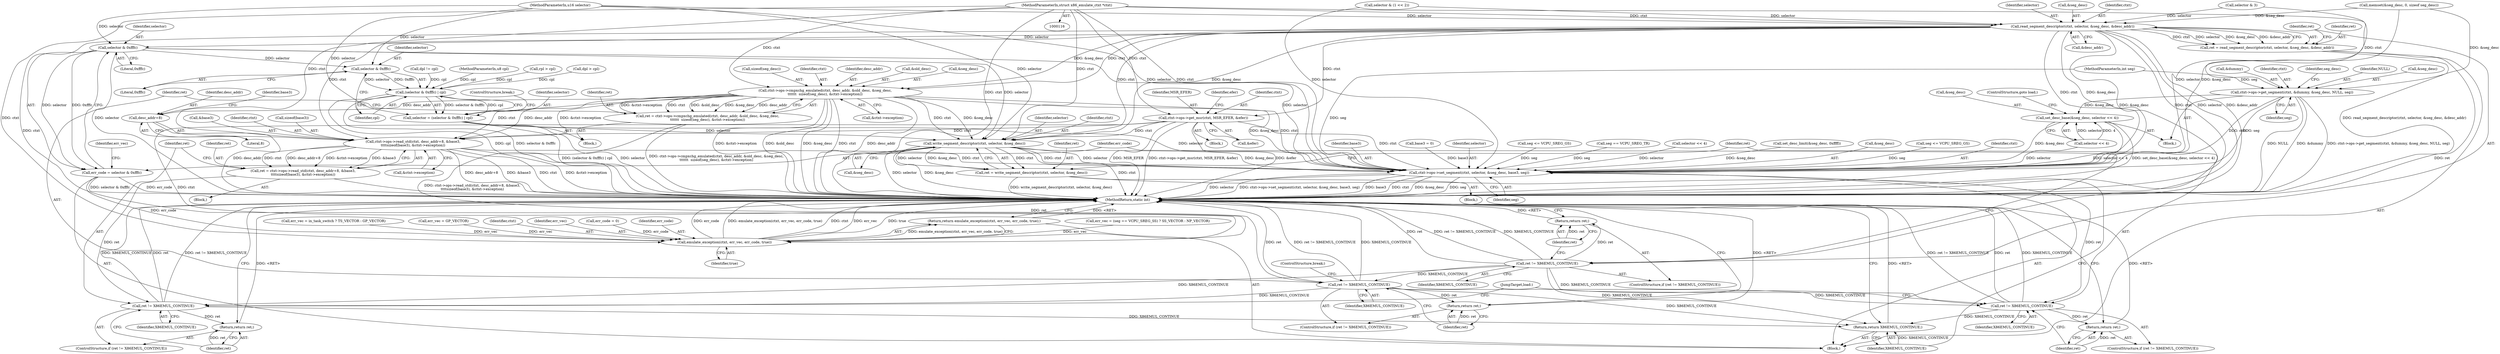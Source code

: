 digraph "0_linux_d1442d85cc30ea75f7d399474ca738e0bc96f715@pointer" {
"1000117" [label="(MethodParameterIn,struct x86_emulate_ctxt *ctxt)"];
"1000162" [label="(Call,ctxt->ops->get_segment(ctxt, &dummy, &seg_desc, NULL, seg))"];
"1000170" [label="(Call,set_desc_base(&seg_desc, selector << 4))"];
"1000546" [label="(Call,ctxt->ops->set_segment(ctxt, selector, &seg_desc, base3, seg))"];
"1000266" [label="(Call,read_segment_descriptor(ctxt, selector, &seg_desc, &desc_addr))"];
"1000264" [label="(Call,ret = read_segment_descriptor(ctxt, selector, &seg_desc, &desc_addr))"];
"1000274" [label="(Call,ret != X86EMUL_CONTINUE)"];
"1000277" [label="(Return,return ret;)"];
"1000447" [label="(Call,ret != X86EMUL_CONTINUE)"];
"1000450" [label="(Return,return ret;)"];
"1000511" [label="(Call,ret != X86EMUL_CONTINUE)"];
"1000514" [label="(Return,return ret;)"];
"1000553" [label="(Return,return X86EMUL_CONTINUE;)"];
"1000540" [label="(Call,ret != X86EMUL_CONTINUE)"];
"1000543" [label="(Return,return ret;)"];
"1000281" [label="(Call,selector & 0xfffc)"];
"1000279" [label="(Call,err_code = selector & 0xfffc)"];
"1000557" [label="(Call,emulate_exception(ctxt, err_vec, err_code, true))"];
"1000556" [label="(Return,return emulate_exception(ctxt, err_vec, err_code, true);)"];
"1000400" [label="(Call,selector & 0xfffc)"];
"1000399" [label="(Call,(selector & 0xfffc) | cpl)"];
"1000397" [label="(Call,selector = (selector & 0xfffc) | cpl)"];
"1000505" [label="(Call,write_segment_descriptor(ctxt, selector, &seg_desc))"];
"1000503" [label="(Call,ret = write_segment_descriptor(ctxt, selector, &seg_desc))"];
"1000387" [label="(Call,ctxt->ops->get_msr(ctxt, MSR_EFER, &efer))"];
"1000526" [label="(Call,ctxt->ops->read_std(ctxt, desc_addr+8, &base3,\n\t\t\t\tsizeof(base3), &ctxt->exception))"];
"1000524" [label="(Call,ret = ctxt->ops->read_std(ctxt, desc_addr+8, &base3,\n\t\t\t\tsizeof(base3), &ctxt->exception))"];
"1000433" [label="(Call,ctxt->ops->cmpxchg_emulated(ctxt, desc_addr, &old_desc, &seg_desc,\n\t\t\t\t\t\t  sizeof(seg_desc), &ctxt->exception))"];
"1000431" [label="(Call,ret = ctxt->ops->cmpxchg_emulated(ctxt, desc_addr, &old_desc, &seg_desc,\n\t\t\t\t\t\t  sizeof(seg_desc), &ctxt->exception))"];
"1000528" [label="(Call,desc_addr+8)"];
"1000432" [label="(Identifier,ret)"];
"1000120" [label="(MethodParameterIn,u8 cpl)"];
"1000433" [label="(Call,ctxt->ops->cmpxchg_emulated(ctxt, desc_addr, &old_desc, &seg_desc,\n\t\t\t\t\t\t  sizeof(seg_desc), &ctxt->exception))"];
"1000171" [label="(Call,&seg_desc)"];
"1000162" [label="(Call,ctxt->ops->get_segment(ctxt, &dummy, &seg_desc, NULL, seg))"];
"1000387" [label="(Call,ctxt->ops->get_msr(ctxt, MSR_EFER, &efer))"];
"1000277" [label="(Return,return ret;)"];
"1000401" [label="(Identifier,selector)"];
"1000400" [label="(Call,selector & 0xfffc)"];
"1000440" [label="(Call,sizeof(seg_desc))"];
"1000532" [label="(Identifier,base3)"];
"1000269" [label="(Call,&seg_desc)"];
"1000448" [label="(Identifier,ret)"];
"1000551" [label="(Identifier,base3)"];
"1000541" [label="(Identifier,ret)"];
"1000431" [label="(Call,ret = ctxt->ops->cmpxchg_emulated(ctxt, desc_addr, &old_desc, &seg_desc,\n\t\t\t\t\t\t  sizeof(seg_desc), &ctxt->exception))"];
"1000255" [label="(Call,selector & (1 << 2))"];
"1000507" [label="(Identifier,selector)"];
"1000528" [label="(Call,desc_addr+8)"];
"1000531" [label="(Call,&base3)"];
"1000390" [label="(Call,&efer)"];
"1000561" [label="(Identifier,true)"];
"1000523" [label="(Block,)"];
"1000267" [label="(Identifier,ctxt)"];
"1000545" [label="(JumpTarget,load:)"];
"1000434" [label="(Identifier,ctxt)"];
"1000527" [label="(Identifier,ctxt)"];
"1000172" [label="(Identifier,seg_desc)"];
"1000556" [label="(Return,return emulate_exception(ctxt, err_vec, err_code, true);)"];
"1000382" [label="(Block,)"];
"1000117" [label="(MethodParameterIn,struct x86_emulate_ctxt *ctxt)"];
"1000281" [label="(Call,selector & 0xfffc)"];
"1000168" [label="(Identifier,NULL)"];
"1000274" [label="(Call,ret != X86EMUL_CONTINUE)"];
"1000508" [label="(Call,&seg_desc)"];
"1000452" [label="(ControlStructure,break;)"];
"1000176" [label="(ControlStructure,goto load;)"];
"1000146" [label="(Call,base3 = 0)"];
"1000273" [label="(ControlStructure,if (ret != X86EMUL_CONTINUE))"];
"1000435" [label="(Identifier,desc_addr)"];
"1000268" [label="(Identifier,selector)"];
"1000450" [label="(Return,return ret;)"];
"1000449" [label="(Identifier,X86EMUL_CONTINUE)"];
"1000306" [label="(Call,err_vec = (seg == VCPU_SREG_SS) ? SS_VECTOR : NP_VECTOR)"];
"1000122" [label="(Block,)"];
"1000525" [label="(Identifier,ret)"];
"1000543" [label="(Return,return ret;)"];
"1000552" [label="(Identifier,seg)"];
"1000513" [label="(Identifier,X86EMUL_CONTINUE)"];
"1000548" [label="(Identifier,selector)"];
"1000292" [label="(Call,seg <= VCPU_SREG_GS)"];
"1000266" [label="(Call,read_segment_descriptor(ctxt, selector, &seg_desc, &desc_addr))"];
"1000529" [label="(Identifier,desc_addr)"];
"1000275" [label="(Identifier,ret)"];
"1000544" [label="(Identifier,ret)"];
"1000535" [label="(Call,&ctxt->exception)"];
"1000170" [label="(Call,set_desc_base(&seg_desc, selector << 4))"];
"1000161" [label="(Block,)"];
"1000284" [label="(Call,err_vec = in_task_switch ? TS_VECTOR : GP_VECTOR)"];
"1000402" [label="(Literal,0xfffc)"];
"1000367" [label="(Call,rpl > cpl)"];
"1000526" [label="(Call,ctxt->ops->read_std(ctxt, desc_addr+8, &base3,\n\t\t\t\tsizeof(base3), &ctxt->exception))"];
"1000166" [label="(Call,&seg_desc)"];
"1000546" [label="(Call,ctxt->ops->set_segment(ctxt, selector, &seg_desc, base3, seg))"];
"1000359" [label="(Call,dpl > cpl)"];
"1000173" [label="(Call,selector << 4)"];
"1000128" [label="(Call,err_vec = GP_VECTOR)"];
"1000222" [label="(Call,selector & 3)"];
"1000511" [label="(Call,ret != X86EMUL_CONTINUE)"];
"1000322" [label="(Block,)"];
"1000169" [label="(Identifier,seg)"];
"1000505" [label="(Call,write_segment_descriptor(ctxt, selector, &seg_desc))"];
"1000515" [label="(Identifier,ret)"];
"1000280" [label="(Identifier,err_code)"];
"1000558" [label="(Identifier,ctxt)"];
"1000514" [label="(Return,return ret;)"];
"1000559" [label="(Identifier,err_vec)"];
"1000447" [label="(Call,ret != X86EMUL_CONTINUE)"];
"1000399" [label="(Call,(selector & 0xfffc) | cpl)"];
"1000436" [label="(Call,&old_desc)"];
"1000554" [label="(Identifier,X86EMUL_CONTINUE)"];
"1000389" [label="(Identifier,MSR_EFER)"];
"1000252" [label="(Call,seg == VCPU_SREG_TR)"];
"1000265" [label="(Identifier,ret)"];
"1000283" [label="(Literal,0xfffc)"];
"1000504" [label="(Identifier,ret)"];
"1000394" [label="(Identifier,efer)"];
"1000451" [label="(Identifier,ret)"];
"1000164" [label="(Call,&dummy)"];
"1000446" [label="(ControlStructure,if (ret != X86EMUL_CONTINUE))"];
"1000370" [label="(Call,dpl != cpl)"];
"1000542" [label="(Identifier,X86EMUL_CONTINUE)"];
"1000192" [label="(Call,selector << 4)"];
"1000195" [label="(Call,set_desc_limit(&seg_desc, 0xffff))"];
"1000438" [label="(Call,&seg_desc)"];
"1000510" [label="(ControlStructure,if (ret != X86EMUL_CONTINUE))"];
"1000512" [label="(Identifier,ret)"];
"1000557" [label="(Call,emulate_exception(ctxt, err_vec, err_code, true))"];
"1000553" [label="(Return,return X86EMUL_CONTINUE;)"];
"1000533" [label="(Call,sizeof(base3))"];
"1000497" [label="(Block,)"];
"1000132" [label="(Call,err_code = 0)"];
"1000397" [label="(Call,selector = (selector & 0xfffc) | cpl)"];
"1000562" [label="(MethodReturn,static int)"];
"1000278" [label="(Identifier,ret)"];
"1000549" [label="(Call,&seg_desc)"];
"1000540" [label="(Call,ret != X86EMUL_CONTINUE)"];
"1000398" [label="(Identifier,selector)"];
"1000524" [label="(Call,ret = ctxt->ops->read_std(ctxt, desc_addr+8, &base3,\n\t\t\t\tsizeof(base3), &ctxt->exception))"];
"1000279" [label="(Call,err_code = selector & 0xfffc)"];
"1000271" [label="(Call,&desc_addr)"];
"1000530" [label="(Literal,8)"];
"1000285" [label="(Identifier,err_vec)"];
"1000539" [label="(ControlStructure,if (ret != X86EMUL_CONTINUE))"];
"1000403" [label="(Identifier,cpl)"];
"1000404" [label="(ControlStructure,break;)"];
"1000149" [label="(Call,memset(&seg_desc, 0, sizeof seg_desc))"];
"1000180" [label="(Call,seg <= VCPU_SREG_GS)"];
"1000442" [label="(Call,&ctxt->exception)"];
"1000276" [label="(Identifier,X86EMUL_CONTINUE)"];
"1000118" [label="(MethodParameterIn,u16 selector)"];
"1000119" [label="(MethodParameterIn,int seg)"];
"1000506" [label="(Identifier,ctxt)"];
"1000282" [label="(Identifier,selector)"];
"1000388" [label="(Identifier,ctxt)"];
"1000163" [label="(Identifier,ctxt)"];
"1000264" [label="(Call,ret = read_segment_descriptor(ctxt, selector, &seg_desc, &desc_addr))"];
"1000560" [label="(Identifier,err_code)"];
"1000503" [label="(Call,ret = write_segment_descriptor(ctxt, selector, &seg_desc))"];
"1000547" [label="(Identifier,ctxt)"];
"1000117" -> "1000116"  [label="AST: "];
"1000117" -> "1000562"  [label="DDG: ctxt"];
"1000117" -> "1000162"  [label="DDG: ctxt"];
"1000117" -> "1000266"  [label="DDG: ctxt"];
"1000117" -> "1000387"  [label="DDG: ctxt"];
"1000117" -> "1000433"  [label="DDG: ctxt"];
"1000117" -> "1000505"  [label="DDG: ctxt"];
"1000117" -> "1000526"  [label="DDG: ctxt"];
"1000117" -> "1000546"  [label="DDG: ctxt"];
"1000117" -> "1000557"  [label="DDG: ctxt"];
"1000162" -> "1000161"  [label="AST: "];
"1000162" -> "1000169"  [label="CFG: "];
"1000163" -> "1000162"  [label="AST: "];
"1000164" -> "1000162"  [label="AST: "];
"1000166" -> "1000162"  [label="AST: "];
"1000168" -> "1000162"  [label="AST: "];
"1000169" -> "1000162"  [label="AST: "];
"1000172" -> "1000162"  [label="CFG: "];
"1000162" -> "1000562"  [label="DDG: NULL"];
"1000162" -> "1000562"  [label="DDG: &dummy"];
"1000162" -> "1000562"  [label="DDG: ctxt->ops->get_segment(ctxt, &dummy, &seg_desc, NULL, seg)"];
"1000149" -> "1000162"  [label="DDG: &seg_desc"];
"1000119" -> "1000162"  [label="DDG: seg"];
"1000162" -> "1000170"  [label="DDG: &seg_desc"];
"1000162" -> "1000546"  [label="DDG: ctxt"];
"1000162" -> "1000546"  [label="DDG: seg"];
"1000170" -> "1000161"  [label="AST: "];
"1000170" -> "1000173"  [label="CFG: "];
"1000171" -> "1000170"  [label="AST: "];
"1000173" -> "1000170"  [label="AST: "];
"1000176" -> "1000170"  [label="CFG: "];
"1000170" -> "1000562"  [label="DDG: selector << 4"];
"1000170" -> "1000562"  [label="DDG: set_desc_base(&seg_desc, selector << 4)"];
"1000173" -> "1000170"  [label="DDG: selector"];
"1000173" -> "1000170"  [label="DDG: 4"];
"1000170" -> "1000546"  [label="DDG: &seg_desc"];
"1000546" -> "1000122"  [label="AST: "];
"1000546" -> "1000552"  [label="CFG: "];
"1000547" -> "1000546"  [label="AST: "];
"1000548" -> "1000546"  [label="AST: "];
"1000549" -> "1000546"  [label="AST: "];
"1000551" -> "1000546"  [label="AST: "];
"1000552" -> "1000546"  [label="AST: "];
"1000554" -> "1000546"  [label="CFG: "];
"1000546" -> "1000562"  [label="DDG: selector"];
"1000546" -> "1000562"  [label="DDG: ctxt->ops->set_segment(ctxt, selector, &seg_desc, base3, seg)"];
"1000546" -> "1000562"  [label="DDG: base3"];
"1000546" -> "1000562"  [label="DDG: ctxt"];
"1000546" -> "1000562"  [label="DDG: &seg_desc"];
"1000546" -> "1000562"  [label="DDG: seg"];
"1000505" -> "1000546"  [label="DDG: ctxt"];
"1000505" -> "1000546"  [label="DDG: selector"];
"1000505" -> "1000546"  [label="DDG: &seg_desc"];
"1000433" -> "1000546"  [label="DDG: ctxt"];
"1000433" -> "1000546"  [label="DDG: &seg_desc"];
"1000266" -> "1000546"  [label="DDG: ctxt"];
"1000266" -> "1000546"  [label="DDG: &seg_desc"];
"1000387" -> "1000546"  [label="DDG: ctxt"];
"1000526" -> "1000546"  [label="DDG: ctxt"];
"1000397" -> "1000546"  [label="DDG: selector"];
"1000192" -> "1000546"  [label="DDG: selector"];
"1000255" -> "1000546"  [label="DDG: selector"];
"1000173" -> "1000546"  [label="DDG: selector"];
"1000222" -> "1000546"  [label="DDG: selector"];
"1000281" -> "1000546"  [label="DDG: selector"];
"1000118" -> "1000546"  [label="DDG: selector"];
"1000149" -> "1000546"  [label="DDG: &seg_desc"];
"1000195" -> "1000546"  [label="DDG: &seg_desc"];
"1000146" -> "1000546"  [label="DDG: base3"];
"1000292" -> "1000546"  [label="DDG: seg"];
"1000180" -> "1000546"  [label="DDG: seg"];
"1000252" -> "1000546"  [label="DDG: seg"];
"1000119" -> "1000546"  [label="DDG: seg"];
"1000266" -> "1000264"  [label="AST: "];
"1000266" -> "1000271"  [label="CFG: "];
"1000267" -> "1000266"  [label="AST: "];
"1000268" -> "1000266"  [label="AST: "];
"1000269" -> "1000266"  [label="AST: "];
"1000271" -> "1000266"  [label="AST: "];
"1000264" -> "1000266"  [label="CFG: "];
"1000266" -> "1000562"  [label="DDG: &seg_desc"];
"1000266" -> "1000562"  [label="DDG: ctxt"];
"1000266" -> "1000562"  [label="DDG: selector"];
"1000266" -> "1000562"  [label="DDG: &desc_addr"];
"1000266" -> "1000264"  [label="DDG: ctxt"];
"1000266" -> "1000264"  [label="DDG: selector"];
"1000266" -> "1000264"  [label="DDG: &seg_desc"];
"1000266" -> "1000264"  [label="DDG: &desc_addr"];
"1000222" -> "1000266"  [label="DDG: selector"];
"1000255" -> "1000266"  [label="DDG: selector"];
"1000118" -> "1000266"  [label="DDG: selector"];
"1000149" -> "1000266"  [label="DDG: &seg_desc"];
"1000266" -> "1000281"  [label="DDG: selector"];
"1000266" -> "1000387"  [label="DDG: ctxt"];
"1000266" -> "1000433"  [label="DDG: ctxt"];
"1000266" -> "1000433"  [label="DDG: &seg_desc"];
"1000266" -> "1000505"  [label="DDG: ctxt"];
"1000266" -> "1000505"  [label="DDG: &seg_desc"];
"1000266" -> "1000526"  [label="DDG: ctxt"];
"1000266" -> "1000557"  [label="DDG: ctxt"];
"1000264" -> "1000122"  [label="AST: "];
"1000265" -> "1000264"  [label="AST: "];
"1000275" -> "1000264"  [label="CFG: "];
"1000264" -> "1000562"  [label="DDG: read_segment_descriptor(ctxt, selector, &seg_desc, &desc_addr)"];
"1000264" -> "1000274"  [label="DDG: ret"];
"1000274" -> "1000273"  [label="AST: "];
"1000274" -> "1000276"  [label="CFG: "];
"1000275" -> "1000274"  [label="AST: "];
"1000276" -> "1000274"  [label="AST: "];
"1000278" -> "1000274"  [label="CFG: "];
"1000280" -> "1000274"  [label="CFG: "];
"1000274" -> "1000562"  [label="DDG: ret"];
"1000274" -> "1000562"  [label="DDG: ret != X86EMUL_CONTINUE"];
"1000274" -> "1000562"  [label="DDG: X86EMUL_CONTINUE"];
"1000274" -> "1000277"  [label="DDG: ret"];
"1000274" -> "1000447"  [label="DDG: X86EMUL_CONTINUE"];
"1000274" -> "1000511"  [label="DDG: X86EMUL_CONTINUE"];
"1000274" -> "1000540"  [label="DDG: X86EMUL_CONTINUE"];
"1000274" -> "1000553"  [label="DDG: X86EMUL_CONTINUE"];
"1000277" -> "1000273"  [label="AST: "];
"1000277" -> "1000278"  [label="CFG: "];
"1000278" -> "1000277"  [label="AST: "];
"1000562" -> "1000277"  [label="CFG: "];
"1000277" -> "1000562"  [label="DDG: <RET>"];
"1000278" -> "1000277"  [label="DDG: ret"];
"1000447" -> "1000446"  [label="AST: "];
"1000447" -> "1000449"  [label="CFG: "];
"1000448" -> "1000447"  [label="AST: "];
"1000449" -> "1000447"  [label="AST: "];
"1000451" -> "1000447"  [label="CFG: "];
"1000452" -> "1000447"  [label="CFG: "];
"1000447" -> "1000562"  [label="DDG: ret != X86EMUL_CONTINUE"];
"1000447" -> "1000562"  [label="DDG: X86EMUL_CONTINUE"];
"1000447" -> "1000562"  [label="DDG: ret"];
"1000431" -> "1000447"  [label="DDG: ret"];
"1000447" -> "1000450"  [label="DDG: ret"];
"1000447" -> "1000511"  [label="DDG: X86EMUL_CONTINUE"];
"1000447" -> "1000540"  [label="DDG: X86EMUL_CONTINUE"];
"1000447" -> "1000553"  [label="DDG: X86EMUL_CONTINUE"];
"1000450" -> "1000446"  [label="AST: "];
"1000450" -> "1000451"  [label="CFG: "];
"1000451" -> "1000450"  [label="AST: "];
"1000562" -> "1000450"  [label="CFG: "];
"1000450" -> "1000562"  [label="DDG: <RET>"];
"1000451" -> "1000450"  [label="DDG: ret"];
"1000511" -> "1000510"  [label="AST: "];
"1000511" -> "1000513"  [label="CFG: "];
"1000512" -> "1000511"  [label="AST: "];
"1000513" -> "1000511"  [label="AST: "];
"1000515" -> "1000511"  [label="CFG: "];
"1000545" -> "1000511"  [label="CFG: "];
"1000511" -> "1000562"  [label="DDG: X86EMUL_CONTINUE"];
"1000511" -> "1000562"  [label="DDG: ret != X86EMUL_CONTINUE"];
"1000511" -> "1000562"  [label="DDG: ret"];
"1000503" -> "1000511"  [label="DDG: ret"];
"1000511" -> "1000514"  [label="DDG: ret"];
"1000511" -> "1000553"  [label="DDG: X86EMUL_CONTINUE"];
"1000514" -> "1000510"  [label="AST: "];
"1000514" -> "1000515"  [label="CFG: "];
"1000515" -> "1000514"  [label="AST: "];
"1000562" -> "1000514"  [label="CFG: "];
"1000514" -> "1000562"  [label="DDG: <RET>"];
"1000515" -> "1000514"  [label="DDG: ret"];
"1000553" -> "1000122"  [label="AST: "];
"1000553" -> "1000554"  [label="CFG: "];
"1000554" -> "1000553"  [label="AST: "];
"1000562" -> "1000553"  [label="CFG: "];
"1000553" -> "1000562"  [label="DDG: <RET>"];
"1000554" -> "1000553"  [label="DDG: X86EMUL_CONTINUE"];
"1000540" -> "1000553"  [label="DDG: X86EMUL_CONTINUE"];
"1000540" -> "1000539"  [label="AST: "];
"1000540" -> "1000542"  [label="CFG: "];
"1000541" -> "1000540"  [label="AST: "];
"1000542" -> "1000540"  [label="AST: "];
"1000544" -> "1000540"  [label="CFG: "];
"1000545" -> "1000540"  [label="CFG: "];
"1000540" -> "1000562"  [label="DDG: ret != X86EMUL_CONTINUE"];
"1000540" -> "1000562"  [label="DDG: X86EMUL_CONTINUE"];
"1000540" -> "1000562"  [label="DDG: ret"];
"1000524" -> "1000540"  [label="DDG: ret"];
"1000540" -> "1000543"  [label="DDG: ret"];
"1000543" -> "1000539"  [label="AST: "];
"1000543" -> "1000544"  [label="CFG: "];
"1000544" -> "1000543"  [label="AST: "];
"1000562" -> "1000543"  [label="CFG: "];
"1000543" -> "1000562"  [label="DDG: <RET>"];
"1000544" -> "1000543"  [label="DDG: ret"];
"1000281" -> "1000279"  [label="AST: "];
"1000281" -> "1000283"  [label="CFG: "];
"1000282" -> "1000281"  [label="AST: "];
"1000283" -> "1000281"  [label="AST: "];
"1000279" -> "1000281"  [label="CFG: "];
"1000281" -> "1000562"  [label="DDG: selector"];
"1000281" -> "1000279"  [label="DDG: selector"];
"1000281" -> "1000279"  [label="DDG: 0xfffc"];
"1000118" -> "1000281"  [label="DDG: selector"];
"1000281" -> "1000400"  [label="DDG: selector"];
"1000281" -> "1000505"  [label="DDG: selector"];
"1000279" -> "1000122"  [label="AST: "];
"1000280" -> "1000279"  [label="AST: "];
"1000285" -> "1000279"  [label="CFG: "];
"1000279" -> "1000562"  [label="DDG: err_code"];
"1000279" -> "1000562"  [label="DDG: selector & 0xfffc"];
"1000279" -> "1000557"  [label="DDG: err_code"];
"1000557" -> "1000556"  [label="AST: "];
"1000557" -> "1000561"  [label="CFG: "];
"1000558" -> "1000557"  [label="AST: "];
"1000559" -> "1000557"  [label="AST: "];
"1000560" -> "1000557"  [label="AST: "];
"1000561" -> "1000557"  [label="AST: "];
"1000556" -> "1000557"  [label="CFG: "];
"1000557" -> "1000562"  [label="DDG: err_code"];
"1000557" -> "1000562"  [label="DDG: emulate_exception(ctxt, err_vec, err_code, true)"];
"1000557" -> "1000562"  [label="DDG: ctxt"];
"1000557" -> "1000562"  [label="DDG: err_vec"];
"1000557" -> "1000562"  [label="DDG: true"];
"1000557" -> "1000556"  [label="DDG: emulate_exception(ctxt, err_vec, err_code, true)"];
"1000387" -> "1000557"  [label="DDG: ctxt"];
"1000284" -> "1000557"  [label="DDG: err_vec"];
"1000306" -> "1000557"  [label="DDG: err_vec"];
"1000128" -> "1000557"  [label="DDG: err_vec"];
"1000132" -> "1000557"  [label="DDG: err_code"];
"1000556" -> "1000122"  [label="AST: "];
"1000562" -> "1000556"  [label="CFG: "];
"1000556" -> "1000562"  [label="DDG: <RET>"];
"1000400" -> "1000399"  [label="AST: "];
"1000400" -> "1000402"  [label="CFG: "];
"1000401" -> "1000400"  [label="AST: "];
"1000402" -> "1000400"  [label="AST: "];
"1000403" -> "1000400"  [label="CFG: "];
"1000400" -> "1000399"  [label="DDG: selector"];
"1000400" -> "1000399"  [label="DDG: 0xfffc"];
"1000118" -> "1000400"  [label="DDG: selector"];
"1000399" -> "1000397"  [label="AST: "];
"1000399" -> "1000403"  [label="CFG: "];
"1000403" -> "1000399"  [label="AST: "];
"1000397" -> "1000399"  [label="CFG: "];
"1000399" -> "1000562"  [label="DDG: cpl"];
"1000399" -> "1000562"  [label="DDG: selector & 0xfffc"];
"1000399" -> "1000397"  [label="DDG: selector & 0xfffc"];
"1000399" -> "1000397"  [label="DDG: cpl"];
"1000367" -> "1000399"  [label="DDG: cpl"];
"1000359" -> "1000399"  [label="DDG: cpl"];
"1000370" -> "1000399"  [label="DDG: cpl"];
"1000120" -> "1000399"  [label="DDG: cpl"];
"1000397" -> "1000322"  [label="AST: "];
"1000398" -> "1000397"  [label="AST: "];
"1000404" -> "1000397"  [label="CFG: "];
"1000397" -> "1000562"  [label="DDG: selector"];
"1000397" -> "1000562"  [label="DDG: (selector & 0xfffc) | cpl"];
"1000118" -> "1000397"  [label="DDG: selector"];
"1000397" -> "1000505"  [label="DDG: selector"];
"1000505" -> "1000503"  [label="AST: "];
"1000505" -> "1000508"  [label="CFG: "];
"1000506" -> "1000505"  [label="AST: "];
"1000507" -> "1000505"  [label="AST: "];
"1000508" -> "1000505"  [label="AST: "];
"1000503" -> "1000505"  [label="CFG: "];
"1000505" -> "1000562"  [label="DDG: ctxt"];
"1000505" -> "1000562"  [label="DDG: selector"];
"1000505" -> "1000562"  [label="DDG: &seg_desc"];
"1000505" -> "1000503"  [label="DDG: ctxt"];
"1000505" -> "1000503"  [label="DDG: selector"];
"1000505" -> "1000503"  [label="DDG: &seg_desc"];
"1000433" -> "1000505"  [label="DDG: ctxt"];
"1000433" -> "1000505"  [label="DDG: &seg_desc"];
"1000387" -> "1000505"  [label="DDG: ctxt"];
"1000118" -> "1000505"  [label="DDG: selector"];
"1000503" -> "1000497"  [label="AST: "];
"1000504" -> "1000503"  [label="AST: "];
"1000512" -> "1000503"  [label="CFG: "];
"1000503" -> "1000562"  [label="DDG: write_segment_descriptor(ctxt, selector, &seg_desc)"];
"1000387" -> "1000382"  [label="AST: "];
"1000387" -> "1000390"  [label="CFG: "];
"1000388" -> "1000387"  [label="AST: "];
"1000389" -> "1000387"  [label="AST: "];
"1000390" -> "1000387"  [label="AST: "];
"1000394" -> "1000387"  [label="CFG: "];
"1000387" -> "1000562"  [label="DDG: MSR_EFER"];
"1000387" -> "1000562"  [label="DDG: ctxt->ops->get_msr(ctxt, MSR_EFER, &efer)"];
"1000387" -> "1000562"  [label="DDG: &efer"];
"1000387" -> "1000526"  [label="DDG: ctxt"];
"1000526" -> "1000524"  [label="AST: "];
"1000526" -> "1000535"  [label="CFG: "];
"1000527" -> "1000526"  [label="AST: "];
"1000528" -> "1000526"  [label="AST: "];
"1000531" -> "1000526"  [label="AST: "];
"1000533" -> "1000526"  [label="AST: "];
"1000535" -> "1000526"  [label="AST: "];
"1000524" -> "1000526"  [label="CFG: "];
"1000526" -> "1000562"  [label="DDG: desc_addr+8"];
"1000526" -> "1000562"  [label="DDG: &base3"];
"1000526" -> "1000562"  [label="DDG: ctxt"];
"1000526" -> "1000562"  [label="DDG: &ctxt->exception"];
"1000526" -> "1000524"  [label="DDG: ctxt"];
"1000526" -> "1000524"  [label="DDG: desc_addr+8"];
"1000526" -> "1000524"  [label="DDG: &ctxt->exception"];
"1000526" -> "1000524"  [label="DDG: &base3"];
"1000433" -> "1000526"  [label="DDG: ctxt"];
"1000433" -> "1000526"  [label="DDG: desc_addr"];
"1000433" -> "1000526"  [label="DDG: &ctxt->exception"];
"1000524" -> "1000523"  [label="AST: "];
"1000525" -> "1000524"  [label="AST: "];
"1000541" -> "1000524"  [label="CFG: "];
"1000524" -> "1000562"  [label="DDG: ctxt->ops->read_std(ctxt, desc_addr+8, &base3,\n\t\t\t\tsizeof(base3), &ctxt->exception)"];
"1000433" -> "1000431"  [label="AST: "];
"1000433" -> "1000442"  [label="CFG: "];
"1000434" -> "1000433"  [label="AST: "];
"1000435" -> "1000433"  [label="AST: "];
"1000436" -> "1000433"  [label="AST: "];
"1000438" -> "1000433"  [label="AST: "];
"1000440" -> "1000433"  [label="AST: "];
"1000442" -> "1000433"  [label="AST: "];
"1000431" -> "1000433"  [label="CFG: "];
"1000433" -> "1000562"  [label="DDG: &ctxt->exception"];
"1000433" -> "1000562"  [label="DDG: &old_desc"];
"1000433" -> "1000562"  [label="DDG: &seg_desc"];
"1000433" -> "1000562"  [label="DDG: ctxt"];
"1000433" -> "1000562"  [label="DDG: desc_addr"];
"1000433" -> "1000431"  [label="DDG: &ctxt->exception"];
"1000433" -> "1000431"  [label="DDG: ctxt"];
"1000433" -> "1000431"  [label="DDG: &old_desc"];
"1000433" -> "1000431"  [label="DDG: &seg_desc"];
"1000433" -> "1000431"  [label="DDG: desc_addr"];
"1000433" -> "1000528"  [label="DDG: desc_addr"];
"1000431" -> "1000322"  [label="AST: "];
"1000432" -> "1000431"  [label="AST: "];
"1000448" -> "1000431"  [label="CFG: "];
"1000431" -> "1000562"  [label="DDG: ctxt->ops->cmpxchg_emulated(ctxt, desc_addr, &old_desc, &seg_desc,\n\t\t\t\t\t\t  sizeof(seg_desc), &ctxt->exception)"];
"1000528" -> "1000530"  [label="CFG: "];
"1000529" -> "1000528"  [label="AST: "];
"1000530" -> "1000528"  [label="AST: "];
"1000532" -> "1000528"  [label="CFG: "];
"1000528" -> "1000562"  [label="DDG: desc_addr"];
}
